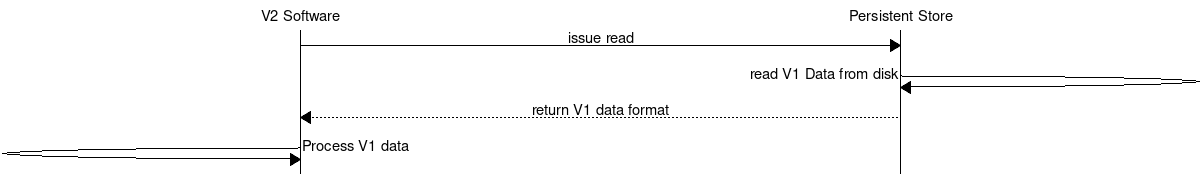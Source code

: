 // diagram for upgrade_downgrade_specs.md
//
// Upgrade/Downgrade Scenario 4 diagram
//
// This diagram is generated by mscgen
// which can be installed on ubuntu by
// sudo apt-get install mscgen
//
// Generate this diagram on the command line with:
// > mscgen -T png -i upgrade_downgrade_scenario_6.msc -F ./fonts/DejaVuSansMono.ttf
//
msc {

	// Image defaults
	width="1200", wordwraparcs="1";

	// declare objects
	// This is a cluster with 3 nodes for exposition purposes
	"V2 Software", "Persistent Store";

	"V2 Software"      => "Persistent Store" [label="issue read"];

	"Persistent Store" => "Persistent Store" [label="read V1 Data from disk"];

	"Persistent Store" >> "V2 Software" [label="return V1 data format"];

	"V2 Software"      => "V2 Software" [label="Process V1 data"];

}